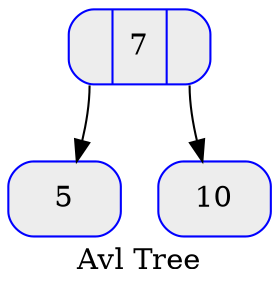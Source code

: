 digraph G { 
label="Avl Tree";
rankdir=TB; 
node [shape = record, color=blue ,style="rounded,filled", fillcolor=gray93];
nodo7[label ="<C0>| 7 |<C1> "]; 
nodo5[label ="5"]; 
nodo7:C0->nodo5
nodo10[label ="10"]; 
nodo7:C1->nodo10
} 
